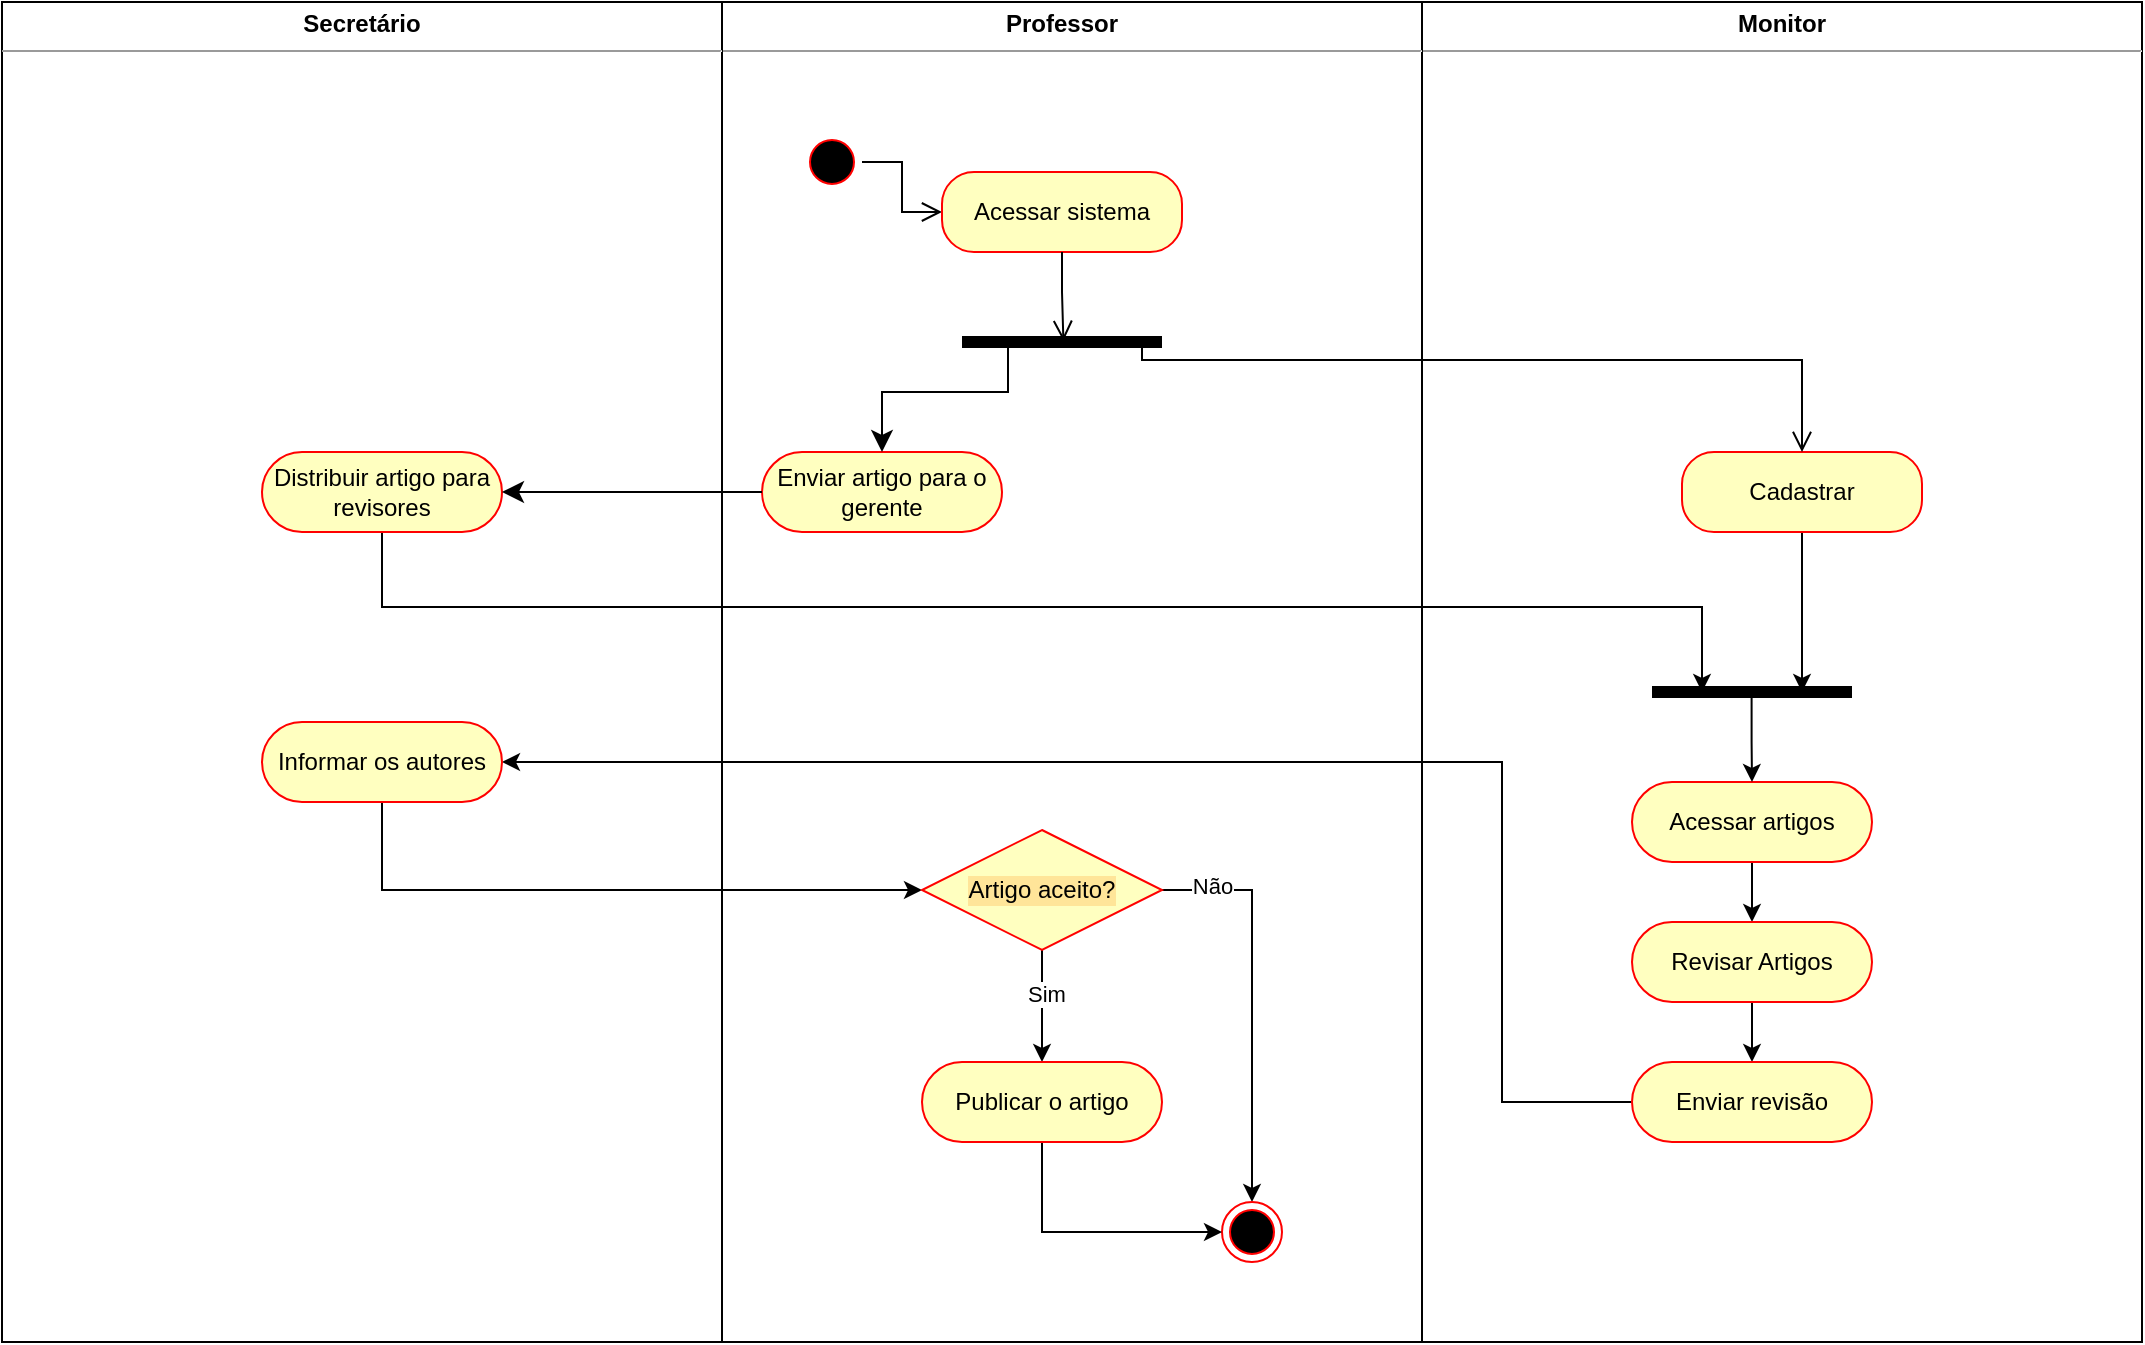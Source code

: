 <mxfile version="16.0.0" type="github">
  <diagram id="M2YjryWI9B-7y7MoLCDW" name="Page-1">
    <mxGraphModel dx="2254" dy="620" grid="1" gridSize="10" guides="1" tooltips="1" connect="1" arrows="1" fold="1" page="1" pageScale="1" pageWidth="1169" pageHeight="827" math="0" shadow="0">
      <root>
        <mxCell id="0" />
        <mxCell id="1" parent="0" />
        <mxCell id="h_EQ8MxZTrFpXcFM9TLe-1" value="&lt;p style=&quot;margin: 0px ; margin-top: 4px ; text-align: center&quot;&gt;&lt;b&gt;Monitor&lt;/b&gt;&lt;/p&gt;&lt;hr size=&quot;1&quot;&gt;&lt;p style=&quot;margin: 0px ; margin-left: 4px&quot;&gt;&lt;br&gt;&lt;/p&gt;" style="verticalAlign=top;align=left;overflow=fill;fontSize=12;fontFamily=Helvetica;html=1;" vertex="1" parent="1">
          <mxGeometry x="590" y="40" width="360" height="670" as="geometry" />
        </mxCell>
        <mxCell id="h_EQ8MxZTrFpXcFM9TLe-2" value="&lt;p style=&quot;margin: 0px ; margin-top: 4px ; text-align: center&quot;&gt;&lt;b&gt;Professor&lt;/b&gt;&lt;/p&gt;&lt;hr size=&quot;1&quot;&gt;&lt;p style=&quot;margin: 0px ; margin-left: 4px&quot;&gt;&lt;br&gt;&lt;/p&gt;" style="verticalAlign=top;align=left;overflow=fill;fontSize=12;fontFamily=Helvetica;html=1;" vertex="1" parent="1">
          <mxGeometry x="230" y="40" width="360" height="670" as="geometry" />
        </mxCell>
        <mxCell id="h_EQ8MxZTrFpXcFM9TLe-3" value="" style="ellipse;html=1;shape=startState;fillColor=#000000;strokeColor=#ff0000;" vertex="1" parent="1">
          <mxGeometry x="280" y="105" width="30" height="30" as="geometry" />
        </mxCell>
        <mxCell id="h_EQ8MxZTrFpXcFM9TLe-4" value="" style="edgeStyle=orthogonalEdgeStyle;html=1;verticalAlign=bottom;endArrow=open;endSize=8;strokeColor=#000000;rounded=0;" edge="1" parent="1" source="h_EQ8MxZTrFpXcFM9TLe-3" target="h_EQ8MxZTrFpXcFM9TLe-5">
          <mxGeometry relative="1" as="geometry">
            <mxPoint x="310" y="195" as="targetPoint" />
          </mxGeometry>
        </mxCell>
        <mxCell id="h_EQ8MxZTrFpXcFM9TLe-5" value="Acessar sistema" style="rounded=1;whiteSpace=wrap;html=1;arcSize=40;fontColor=#000000;fillColor=#ffffc0;strokeColor=#ff0000;" vertex="1" parent="1">
          <mxGeometry x="350" y="125" width="120" height="40" as="geometry" />
        </mxCell>
        <mxCell id="h_EQ8MxZTrFpXcFM9TLe-6" value="" style="edgeStyle=orthogonalEdgeStyle;html=1;verticalAlign=bottom;endArrow=open;endSize=8;strokeColor=#000000;rounded=0;exitX=0.5;exitY=1;exitDx=0;exitDy=0;entryX=0.507;entryY=0.448;entryDx=0;entryDy=0;entryPerimeter=0;" edge="1" parent="1" source="h_EQ8MxZTrFpXcFM9TLe-5" target="h_EQ8MxZTrFpXcFM9TLe-7">
          <mxGeometry relative="1" as="geometry">
            <mxPoint x="400" y="212" as="targetPoint" />
            <Array as="points" />
          </mxGeometry>
        </mxCell>
        <mxCell id="h_EQ8MxZTrFpXcFM9TLe-7" value="" style="shape=line;html=1;strokeWidth=6;strokeColor=#000000;" vertex="1" parent="1">
          <mxGeometry x="360" y="205" width="100" height="10" as="geometry" />
        </mxCell>
        <mxCell id="h_EQ8MxZTrFpXcFM9TLe-8" value="Enviar artigo para o gerente" style="rounded=1;whiteSpace=wrap;html=1;arcSize=50;fontColor=#000000;fillColor=#ffffc0;strokeColor=#ff0000;" vertex="1" parent="1">
          <mxGeometry x="260" y="265" width="120" height="40" as="geometry" />
        </mxCell>
        <mxCell id="h_EQ8MxZTrFpXcFM9TLe-9" style="edgeStyle=orthogonalEdgeStyle;rounded=0;orthogonalLoop=1;jettySize=auto;html=1;exitX=0.5;exitY=1;exitDx=0;exitDy=0;strokeColor=#000000;entryX=0.75;entryY=0.5;entryDx=0;entryDy=0;entryPerimeter=0;" edge="1" parent="1" source="h_EQ8MxZTrFpXcFM9TLe-10" target="h_EQ8MxZTrFpXcFM9TLe-20">
          <mxGeometry relative="1" as="geometry" />
        </mxCell>
        <mxCell id="h_EQ8MxZTrFpXcFM9TLe-10" value="Cadastrar" style="rounded=1;whiteSpace=wrap;html=1;arcSize=40;fontColor=#000000;fillColor=#ffffc0;strokeColor=#ff0000;" vertex="1" parent="1">
          <mxGeometry x="720" y="265" width="120" height="40" as="geometry" />
        </mxCell>
        <mxCell id="h_EQ8MxZTrFpXcFM9TLe-11" value="" style="edgeStyle=orthogonalEdgeStyle;html=1;verticalAlign=bottom;endArrow=classic;endSize=8;strokeColor=#000000;rounded=0;exitX=0.25;exitY=0.5;exitDx=0;exitDy=0;entryX=0.5;entryY=0;entryDx=0;entryDy=0;exitPerimeter=0;endFill=1;" edge="1" parent="1" target="h_EQ8MxZTrFpXcFM9TLe-8">
          <mxGeometry relative="1" as="geometry">
            <mxPoint x="383.0" y="275" as="targetPoint" />
            <mxPoint x="388" y="210" as="sourcePoint" />
            <Array as="points">
              <mxPoint x="383" y="210" />
              <mxPoint x="383" y="235" />
              <mxPoint x="320" y="235" />
            </Array>
          </mxGeometry>
        </mxCell>
        <mxCell id="h_EQ8MxZTrFpXcFM9TLe-12" value="" style="edgeStyle=orthogonalEdgeStyle;html=1;verticalAlign=bottom;endArrow=open;endSize=8;strokeColor=#000000;rounded=0;exitX=0.75;exitY=0.5;exitDx=0;exitDy=0;entryX=0.5;entryY=0;entryDx=0;entryDy=0;exitPerimeter=0;" edge="1" parent="1" source="h_EQ8MxZTrFpXcFM9TLe-7" target="h_EQ8MxZTrFpXcFM9TLe-10">
          <mxGeometry relative="1" as="geometry">
            <mxPoint x="420.7" y="219.48" as="targetPoint" />
            <mxPoint x="420.0" y="175" as="sourcePoint" />
            <Array as="points">
              <mxPoint x="450" y="210" />
              <mxPoint x="450" y="219" />
              <mxPoint x="780" y="219" />
            </Array>
          </mxGeometry>
        </mxCell>
        <mxCell id="h_EQ8MxZTrFpXcFM9TLe-13" value="&lt;p style=&quot;margin: 0px ; margin-top: 4px ; text-align: center&quot;&gt;&lt;b&gt;Secretário&lt;/b&gt;&lt;/p&gt;&lt;hr size=&quot;1&quot;&gt;&lt;p style=&quot;margin: 0px ; margin-left: 4px&quot;&gt;&lt;br&gt;&lt;/p&gt;" style="verticalAlign=top;align=left;overflow=fill;fontSize=12;fontFamily=Helvetica;html=1;" vertex="1" parent="1">
          <mxGeometry x="-120" y="40" width="360" height="670" as="geometry" />
        </mxCell>
        <mxCell id="h_EQ8MxZTrFpXcFM9TLe-14" style="edgeStyle=orthogonalEdgeStyle;rounded=0;orthogonalLoop=1;jettySize=auto;html=1;exitX=0.5;exitY=1;exitDx=0;exitDy=0;entryX=0.25;entryY=0.5;entryDx=0;entryDy=0;entryPerimeter=0;strokeColor=#000000;" edge="1" parent="1" source="h_EQ8MxZTrFpXcFM9TLe-15" target="h_EQ8MxZTrFpXcFM9TLe-20">
          <mxGeometry relative="1" as="geometry" />
        </mxCell>
        <mxCell id="h_EQ8MxZTrFpXcFM9TLe-15" value="Distribuir artigo para revisores" style="rounded=1;whiteSpace=wrap;html=1;arcSize=50;fontColor=#000000;fillColor=#ffffc0;strokeColor=#ff0000;" vertex="1" parent="1">
          <mxGeometry x="10" y="265" width="120" height="40" as="geometry" />
        </mxCell>
        <mxCell id="h_EQ8MxZTrFpXcFM9TLe-16" value="" style="edgeStyle=orthogonalEdgeStyle;html=1;verticalAlign=bottom;endArrow=classic;endSize=8;strokeColor=#000000;rounded=0;exitX=0;exitY=0.5;exitDx=0;exitDy=0;entryX=1;entryY=0.5;entryDx=0;entryDy=0;endFill=1;" edge="1" parent="1" source="h_EQ8MxZTrFpXcFM9TLe-8" target="h_EQ8MxZTrFpXcFM9TLe-15">
          <mxGeometry relative="1" as="geometry">
            <mxPoint x="80" y="205" as="targetPoint" />
            <mxPoint x="148" y="150" as="sourcePoint" />
            <Array as="points">
              <mxPoint x="148" y="285" />
              <mxPoint x="148" y="285" />
            </Array>
          </mxGeometry>
        </mxCell>
        <mxCell id="h_EQ8MxZTrFpXcFM9TLe-17" style="edgeStyle=orthogonalEdgeStyle;rounded=0;orthogonalLoop=1;jettySize=auto;html=1;exitX=0.5;exitY=1;exitDx=0;exitDy=0;entryX=0.5;entryY=0;entryDx=0;entryDy=0;strokeColor=#000000;" edge="1" parent="1" source="h_EQ8MxZTrFpXcFM9TLe-18" target="h_EQ8MxZTrFpXcFM9TLe-22">
          <mxGeometry relative="1" as="geometry" />
        </mxCell>
        <mxCell id="h_EQ8MxZTrFpXcFM9TLe-18" value="Acessar artigos" style="rounded=1;whiteSpace=wrap;html=1;arcSize=50;fontColor=#000000;fillColor=#ffffc0;strokeColor=#ff0000;" vertex="1" parent="1">
          <mxGeometry x="695" y="430" width="120" height="40" as="geometry" />
        </mxCell>
        <mxCell id="h_EQ8MxZTrFpXcFM9TLe-19" value="" style="edgeStyle=orthogonalEdgeStyle;rounded=0;orthogonalLoop=1;jettySize=auto;html=1;strokeColor=#000000;exitX=0.498;exitY=0.659;exitDx=0;exitDy=0;exitPerimeter=0;" edge="1" parent="1" source="h_EQ8MxZTrFpXcFM9TLe-20" target="h_EQ8MxZTrFpXcFM9TLe-18">
          <mxGeometry relative="1" as="geometry" />
        </mxCell>
        <mxCell id="h_EQ8MxZTrFpXcFM9TLe-20" value="" style="shape=line;html=1;strokeWidth=6;strokeColor=#000000;" vertex="1" parent="1">
          <mxGeometry x="705" y="380" width="100" height="10" as="geometry" />
        </mxCell>
        <mxCell id="h_EQ8MxZTrFpXcFM9TLe-21" style="edgeStyle=orthogonalEdgeStyle;rounded=0;orthogonalLoop=1;jettySize=auto;html=1;exitX=0.5;exitY=1;exitDx=0;exitDy=0;entryX=0.5;entryY=0;entryDx=0;entryDy=0;endArrow=classic;endFill=1;strokeColor=#000000;" edge="1" parent="1" source="h_EQ8MxZTrFpXcFM9TLe-22" target="h_EQ8MxZTrFpXcFM9TLe-24">
          <mxGeometry relative="1" as="geometry" />
        </mxCell>
        <mxCell id="h_EQ8MxZTrFpXcFM9TLe-22" value="Revisar Artigos" style="rounded=1;whiteSpace=wrap;html=1;arcSize=50;fontColor=#000000;fillColor=#ffffc0;strokeColor=#ff0000;" vertex="1" parent="1">
          <mxGeometry x="695" y="500" width="120" height="40" as="geometry" />
        </mxCell>
        <mxCell id="h_EQ8MxZTrFpXcFM9TLe-23" value="" style="edgeStyle=orthogonalEdgeStyle;rounded=0;orthogonalLoop=1;jettySize=auto;html=1;endArrow=classic;endFill=1;strokeColor=#000000;entryX=1;entryY=0.5;entryDx=0;entryDy=0;" edge="1" parent="1" source="h_EQ8MxZTrFpXcFM9TLe-24" target="h_EQ8MxZTrFpXcFM9TLe-26">
          <mxGeometry relative="1" as="geometry">
            <Array as="points">
              <mxPoint x="630" y="590" />
              <mxPoint x="630" y="420" />
            </Array>
          </mxGeometry>
        </mxCell>
        <mxCell id="h_EQ8MxZTrFpXcFM9TLe-24" value="Enviar revisão" style="rounded=1;whiteSpace=wrap;html=1;arcSize=50;fontColor=#000000;fillColor=#ffffc0;strokeColor=#ff0000;" vertex="1" parent="1">
          <mxGeometry x="695" y="570" width="120" height="40" as="geometry" />
        </mxCell>
        <mxCell id="h_EQ8MxZTrFpXcFM9TLe-25" style="edgeStyle=orthogonalEdgeStyle;rounded=0;orthogonalLoop=1;jettySize=auto;html=1;exitX=0.5;exitY=1;exitDx=0;exitDy=0;entryX=0;entryY=0.5;entryDx=0;entryDy=0;endArrow=classic;endFill=1;strokeColor=#000000;" edge="1" parent="1" source="h_EQ8MxZTrFpXcFM9TLe-26" target="h_EQ8MxZTrFpXcFM9TLe-31">
          <mxGeometry relative="1" as="geometry" />
        </mxCell>
        <mxCell id="h_EQ8MxZTrFpXcFM9TLe-26" value="Informar os autores" style="rounded=1;whiteSpace=wrap;html=1;arcSize=50;fontColor=#000000;fillColor=#ffffc0;strokeColor=#ff0000;" vertex="1" parent="1">
          <mxGeometry x="10" y="400" width="120" height="40" as="geometry" />
        </mxCell>
        <mxCell id="h_EQ8MxZTrFpXcFM9TLe-27" style="edgeStyle=orthogonalEdgeStyle;rounded=0;orthogonalLoop=1;jettySize=auto;html=1;exitX=1;exitY=0.5;exitDx=0;exitDy=0;entryX=0.5;entryY=0;entryDx=0;entryDy=0;endArrow=classic;endFill=1;strokeColor=#000000;" edge="1" parent="1" source="h_EQ8MxZTrFpXcFM9TLe-31" target="h_EQ8MxZTrFpXcFM9TLe-32">
          <mxGeometry relative="1" as="geometry">
            <Array as="points">
              <mxPoint x="505" y="484" />
            </Array>
          </mxGeometry>
        </mxCell>
        <mxCell id="h_EQ8MxZTrFpXcFM9TLe-28" value="Não" style="edgeLabel;html=1;align=center;verticalAlign=middle;resizable=0;points=[];" vertex="1" connectable="0" parent="h_EQ8MxZTrFpXcFM9TLe-27">
          <mxGeometry x="-0.75" y="2" relative="1" as="geometry">
            <mxPoint as="offset" />
          </mxGeometry>
        </mxCell>
        <mxCell id="h_EQ8MxZTrFpXcFM9TLe-29" style="edgeStyle=orthogonalEdgeStyle;rounded=0;orthogonalLoop=1;jettySize=auto;html=1;exitX=0.5;exitY=1;exitDx=0;exitDy=0;entryX=0.5;entryY=0;entryDx=0;entryDy=0;endArrow=classic;endFill=1;strokeColor=#000000;" edge="1" parent="1" source="h_EQ8MxZTrFpXcFM9TLe-31" target="h_EQ8MxZTrFpXcFM9TLe-34">
          <mxGeometry relative="1" as="geometry" />
        </mxCell>
        <mxCell id="h_EQ8MxZTrFpXcFM9TLe-30" value="Sim" style="edgeLabel;html=1;align=center;verticalAlign=middle;resizable=0;points=[];" vertex="1" connectable="0" parent="h_EQ8MxZTrFpXcFM9TLe-29">
          <mxGeometry x="-0.219" y="2" relative="1" as="geometry">
            <mxPoint as="offset" />
          </mxGeometry>
        </mxCell>
        <mxCell id="h_EQ8MxZTrFpXcFM9TLe-31" value="Artigo aceito?" style="rhombus;whiteSpace=wrap;html=1;fillColor=#ffffc0;strokeColor=#ff0000;labelBackgroundColor=#FFE599;" vertex="1" parent="1">
          <mxGeometry x="340" y="454" width="120" height="60" as="geometry" />
        </mxCell>
        <mxCell id="h_EQ8MxZTrFpXcFM9TLe-32" value="" style="ellipse;html=1;shape=endState;fillColor=#000000;strokeColor=#ff0000;labelBackgroundColor=#FFE599;" vertex="1" parent="1">
          <mxGeometry x="490" y="640" width="30" height="30" as="geometry" />
        </mxCell>
        <mxCell id="h_EQ8MxZTrFpXcFM9TLe-33" style="edgeStyle=orthogonalEdgeStyle;rounded=0;orthogonalLoop=1;jettySize=auto;html=1;exitX=0.5;exitY=1;exitDx=0;exitDy=0;entryX=0;entryY=0.5;entryDx=0;entryDy=0;endArrow=classic;endFill=1;strokeColor=#000000;" edge="1" parent="1" source="h_EQ8MxZTrFpXcFM9TLe-34" target="h_EQ8MxZTrFpXcFM9TLe-32">
          <mxGeometry relative="1" as="geometry" />
        </mxCell>
        <mxCell id="h_EQ8MxZTrFpXcFM9TLe-34" value="Publicar o artigo" style="rounded=1;whiteSpace=wrap;html=1;arcSize=50;fontColor=#000000;fillColor=#ffffc0;strokeColor=#ff0000;" vertex="1" parent="1">
          <mxGeometry x="340" y="570" width="120" height="40" as="geometry" />
        </mxCell>
      </root>
    </mxGraphModel>
  </diagram>
</mxfile>
